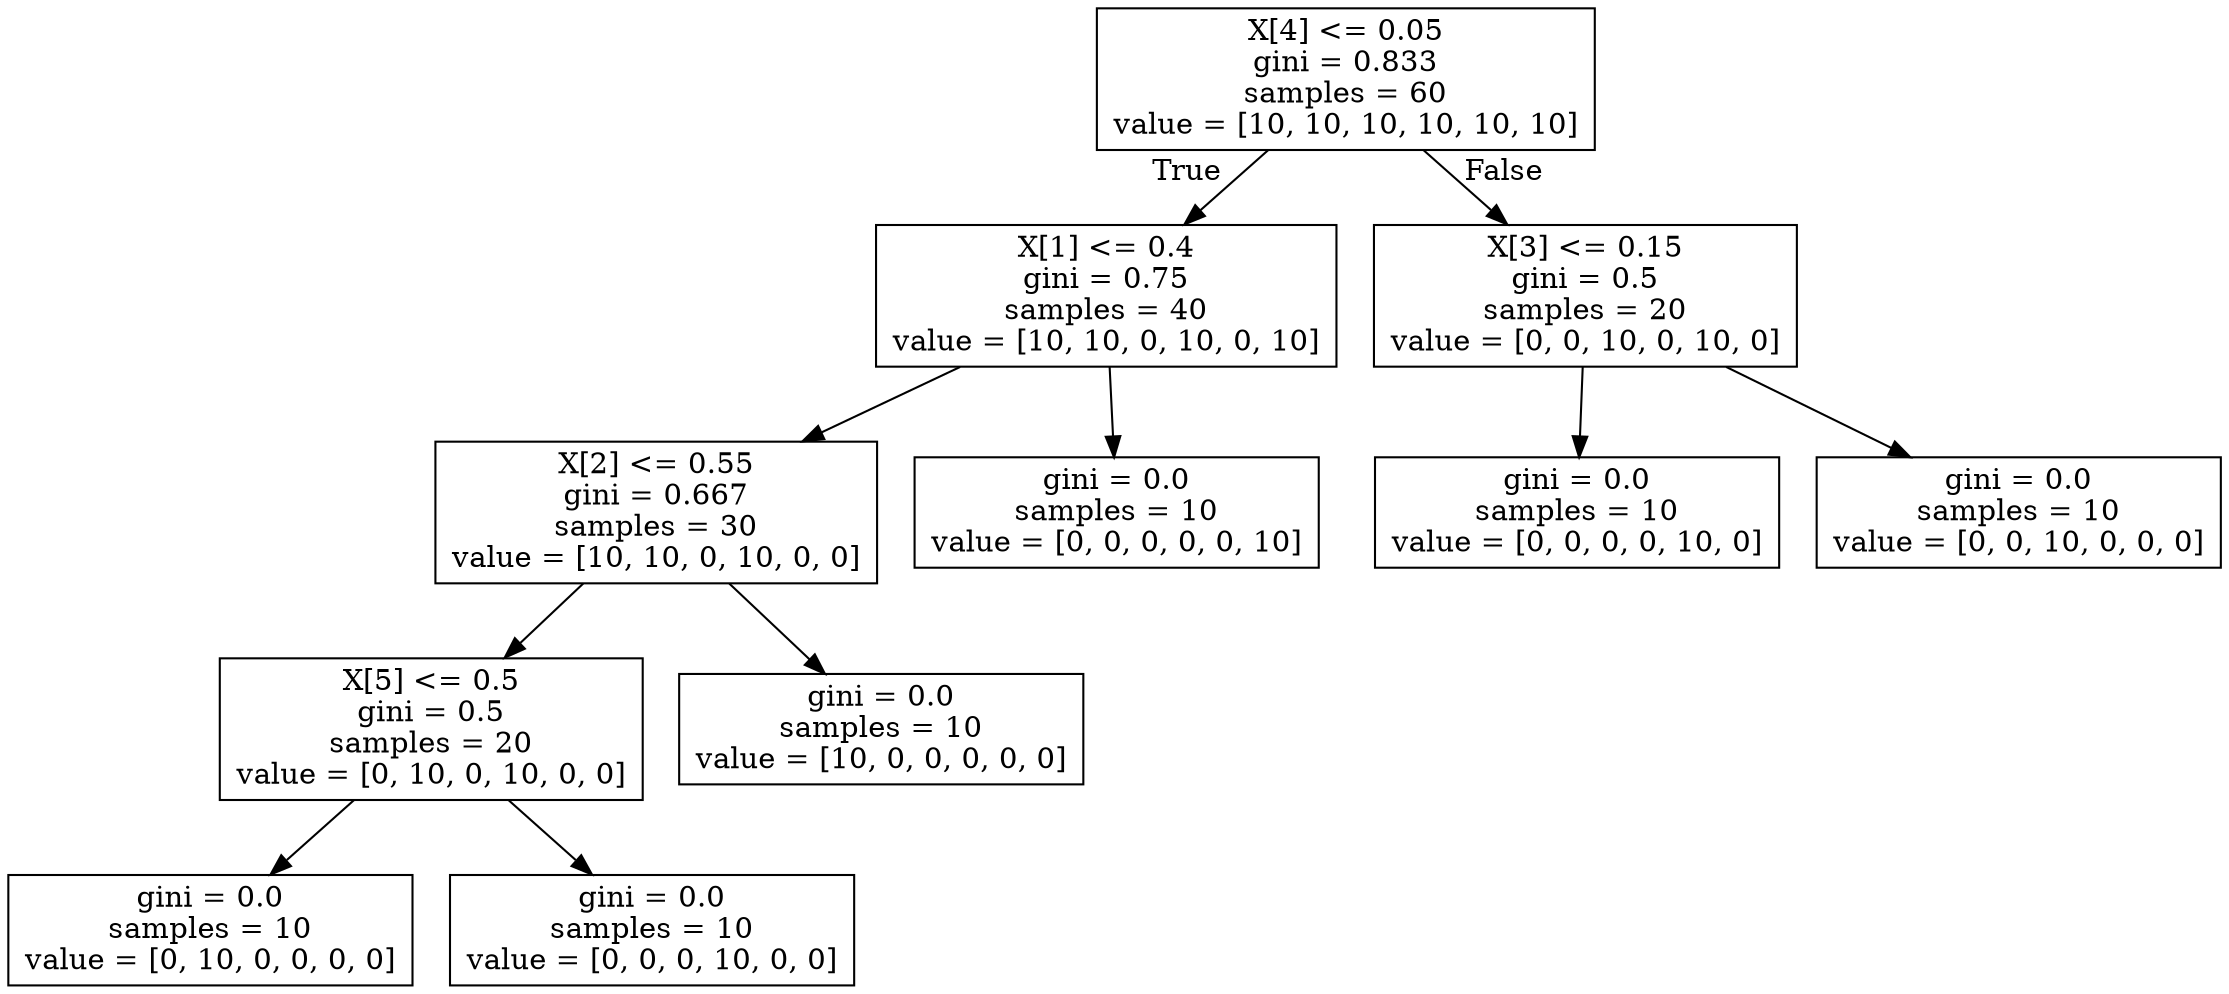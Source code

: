 digraph Tree {
node [shape=box] ;
0 [label="X[4] <= 0.05\ngini = 0.833\nsamples = 60\nvalue = [10, 10, 10, 10, 10, 10]"] ;
1 [label="X[1] <= 0.4\ngini = 0.75\nsamples = 40\nvalue = [10, 10, 0, 10, 0, 10]"] ;
0 -> 1 [labeldistance=2.5, labelangle=45, headlabel="True"] ;
2 [label="X[2] <= 0.55\ngini = 0.667\nsamples = 30\nvalue = [10, 10, 0, 10, 0, 0]"] ;
1 -> 2 ;
3 [label="X[5] <= 0.5\ngini = 0.5\nsamples = 20\nvalue = [0, 10, 0, 10, 0, 0]"] ;
2 -> 3 ;
4 [label="gini = 0.0\nsamples = 10\nvalue = [0, 10, 0, 0, 0, 0]"] ;
3 -> 4 ;
5 [label="gini = 0.0\nsamples = 10\nvalue = [0, 0, 0, 10, 0, 0]"] ;
3 -> 5 ;
6 [label="gini = 0.0\nsamples = 10\nvalue = [10, 0, 0, 0, 0, 0]"] ;
2 -> 6 ;
7 [label="gini = 0.0\nsamples = 10\nvalue = [0, 0, 0, 0, 0, 10]"] ;
1 -> 7 ;
8 [label="X[3] <= 0.15\ngini = 0.5\nsamples = 20\nvalue = [0, 0, 10, 0, 10, 0]"] ;
0 -> 8 [labeldistance=2.5, labelangle=-45, headlabel="False"] ;
9 [label="gini = 0.0\nsamples = 10\nvalue = [0, 0, 0, 0, 10, 0]"] ;
8 -> 9 ;
10 [label="gini = 0.0\nsamples = 10\nvalue = [0, 0, 10, 0, 0, 0]"] ;
8 -> 10 ;
}